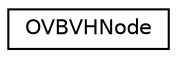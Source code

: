 digraph G
{
  edge [fontname="Helvetica",fontsize="10",labelfontname="Helvetica",labelfontsize="10"];
  node [fontname="Helvetica",fontsize="10",shape=record];
  rankdir=LR;
  Node1 [label="OVBVHNode",height=0.2,width=0.4,color="black", fillcolor="white", style="filled",URL="$d7/d19/structOVBVHNode.html"];
}
